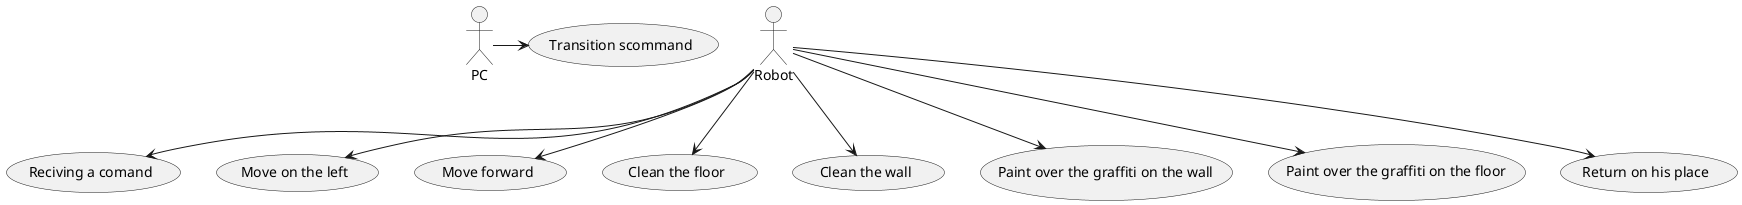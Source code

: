 @startuml
:PC: -> (Transition scommand)
:Robot: --> (Reciving a comand)
:Robot: --> (Move on the left)
:Robot: --> (Move forward)
:Robot: --> (Clean the floor)
:Robot: --> (Clean the wall)
:Robot: --> (Paint over the graffiti on the wall)
:Robot: --> (Paint over the graffiti on the floor)
:Robot: --> (Return on his place)
@enduml
